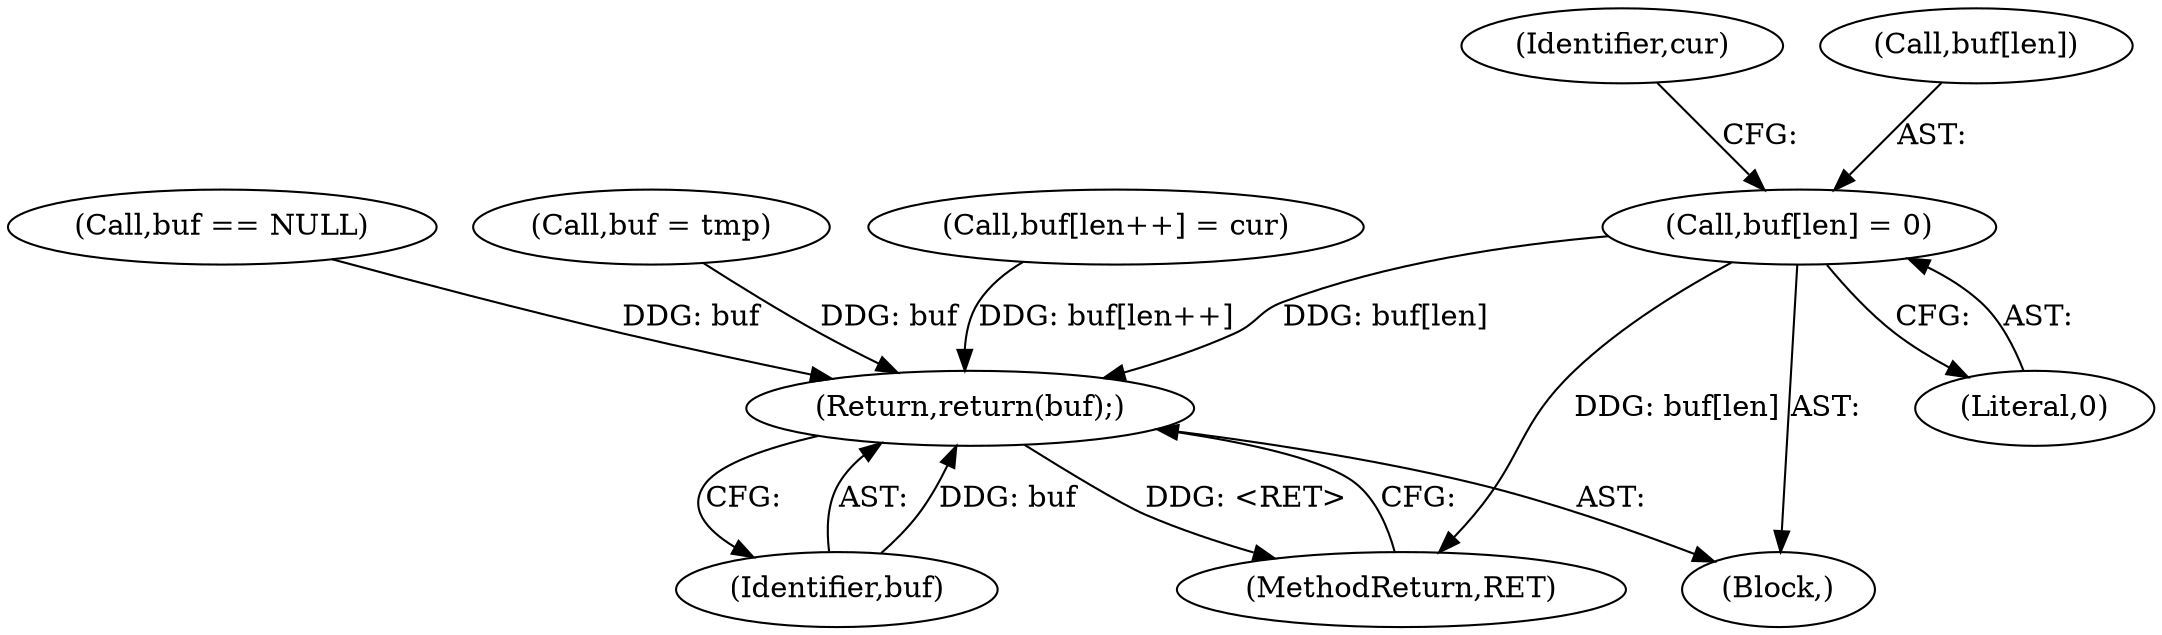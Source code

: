 digraph "0_Chrome_d0947db40187f4708c58e64cbd6013faf9eddeed_31@array" {
"1000269" [label="(Call,buf[len] = 0)"];
"1000291" [label="(Return,return(buf);)"];
"1000292" [label="(Identifier,buf)"];
"1000166" [label="(Call,buf == NULL)"];
"1000276" [label="(Identifier,cur)"];
"1000224" [label="(Call,buf = tmp)"];
"1000293" [label="(MethodReturn,RET)"];
"1000103" [label="(Block,)"];
"1000273" [label="(Literal,0)"];
"1000269" [label="(Call,buf[len] = 0)"];
"1000227" [label="(Call,buf[len++] = cur)"];
"1000291" [label="(Return,return(buf);)"];
"1000270" [label="(Call,buf[len])"];
"1000269" -> "1000103"  [label="AST: "];
"1000269" -> "1000273"  [label="CFG: "];
"1000270" -> "1000269"  [label="AST: "];
"1000273" -> "1000269"  [label="AST: "];
"1000276" -> "1000269"  [label="CFG: "];
"1000269" -> "1000293"  [label="DDG: buf[len]"];
"1000269" -> "1000291"  [label="DDG: buf[len]"];
"1000291" -> "1000103"  [label="AST: "];
"1000291" -> "1000292"  [label="CFG: "];
"1000292" -> "1000291"  [label="AST: "];
"1000293" -> "1000291"  [label="CFG: "];
"1000291" -> "1000293"  [label="DDG: <RET>"];
"1000292" -> "1000291"  [label="DDG: buf"];
"1000224" -> "1000291"  [label="DDG: buf"];
"1000227" -> "1000291"  [label="DDG: buf[len++]"];
"1000166" -> "1000291"  [label="DDG: buf"];
}
